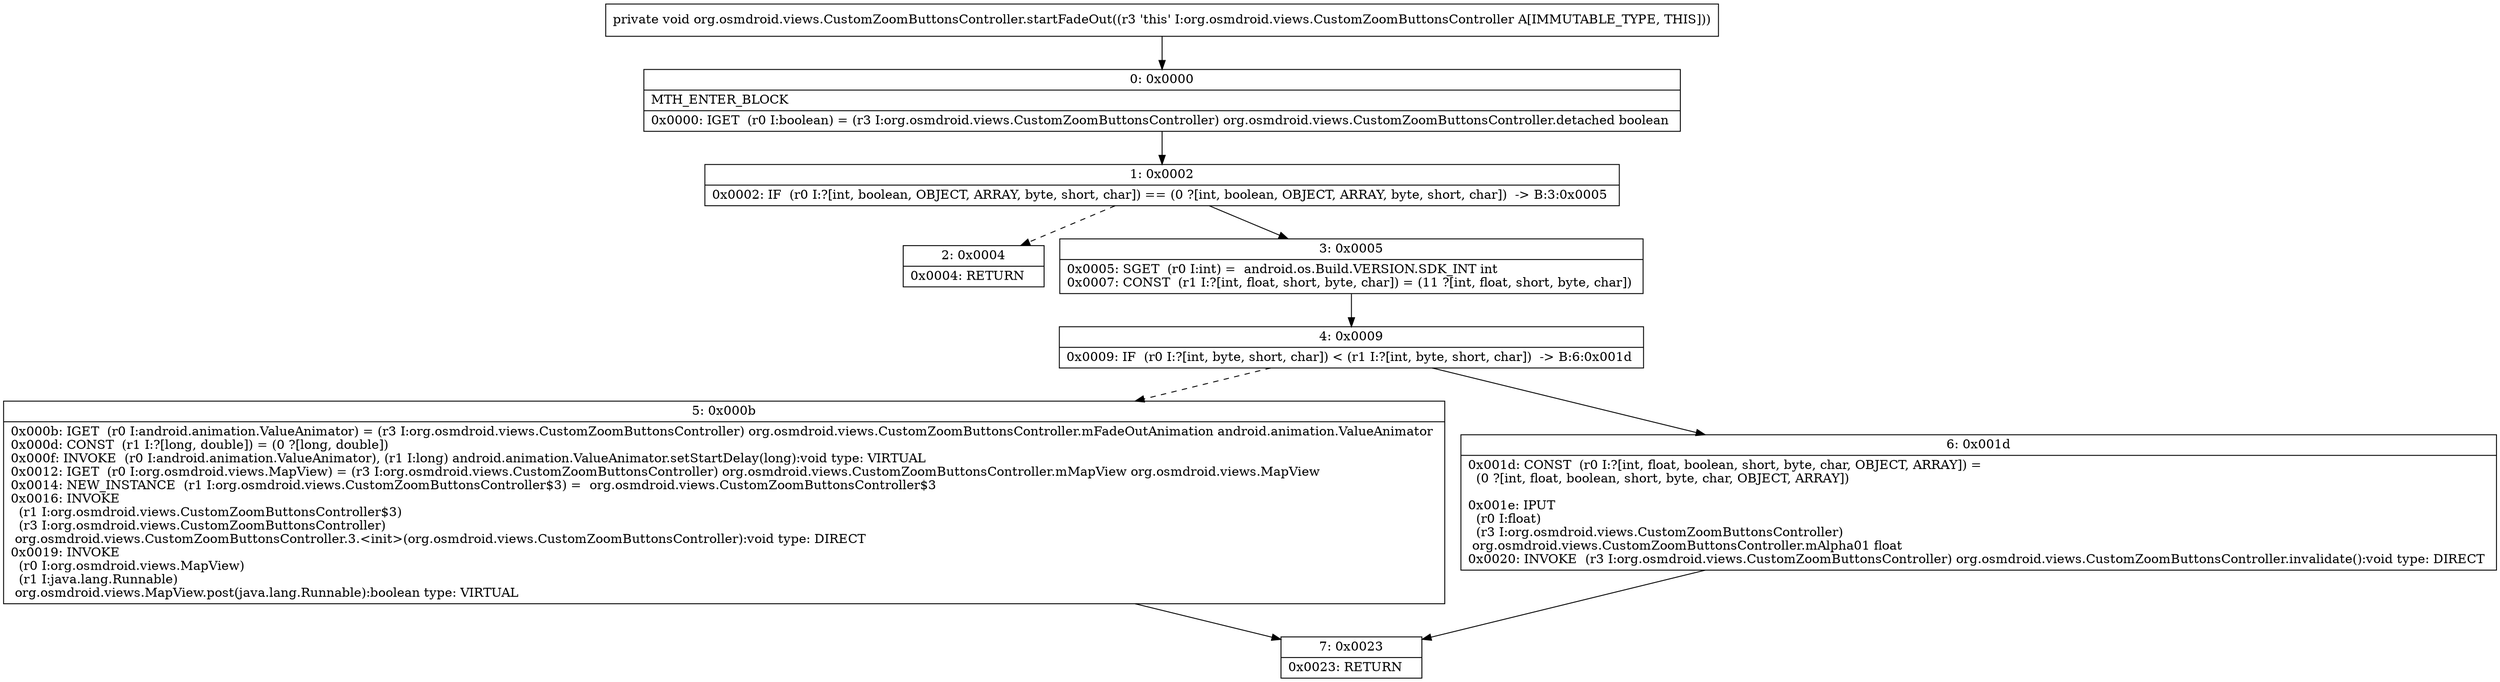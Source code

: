digraph "CFG fororg.osmdroid.views.CustomZoomButtonsController.startFadeOut()V" {
Node_0 [shape=record,label="{0\:\ 0x0000|MTH_ENTER_BLOCK\l|0x0000: IGET  (r0 I:boolean) = (r3 I:org.osmdroid.views.CustomZoomButtonsController) org.osmdroid.views.CustomZoomButtonsController.detached boolean \l}"];
Node_1 [shape=record,label="{1\:\ 0x0002|0x0002: IF  (r0 I:?[int, boolean, OBJECT, ARRAY, byte, short, char]) == (0 ?[int, boolean, OBJECT, ARRAY, byte, short, char])  \-\> B:3:0x0005 \l}"];
Node_2 [shape=record,label="{2\:\ 0x0004|0x0004: RETURN   \l}"];
Node_3 [shape=record,label="{3\:\ 0x0005|0x0005: SGET  (r0 I:int) =  android.os.Build.VERSION.SDK_INT int \l0x0007: CONST  (r1 I:?[int, float, short, byte, char]) = (11 ?[int, float, short, byte, char]) \l}"];
Node_4 [shape=record,label="{4\:\ 0x0009|0x0009: IF  (r0 I:?[int, byte, short, char]) \< (r1 I:?[int, byte, short, char])  \-\> B:6:0x001d \l}"];
Node_5 [shape=record,label="{5\:\ 0x000b|0x000b: IGET  (r0 I:android.animation.ValueAnimator) = (r3 I:org.osmdroid.views.CustomZoomButtonsController) org.osmdroid.views.CustomZoomButtonsController.mFadeOutAnimation android.animation.ValueAnimator \l0x000d: CONST  (r1 I:?[long, double]) = (0 ?[long, double]) \l0x000f: INVOKE  (r0 I:android.animation.ValueAnimator), (r1 I:long) android.animation.ValueAnimator.setStartDelay(long):void type: VIRTUAL \l0x0012: IGET  (r0 I:org.osmdroid.views.MapView) = (r3 I:org.osmdroid.views.CustomZoomButtonsController) org.osmdroid.views.CustomZoomButtonsController.mMapView org.osmdroid.views.MapView \l0x0014: NEW_INSTANCE  (r1 I:org.osmdroid.views.CustomZoomButtonsController$3) =  org.osmdroid.views.CustomZoomButtonsController$3 \l0x0016: INVOKE  \l  (r1 I:org.osmdroid.views.CustomZoomButtonsController$3)\l  (r3 I:org.osmdroid.views.CustomZoomButtonsController)\l org.osmdroid.views.CustomZoomButtonsController.3.\<init\>(org.osmdroid.views.CustomZoomButtonsController):void type: DIRECT \l0x0019: INVOKE  \l  (r0 I:org.osmdroid.views.MapView)\l  (r1 I:java.lang.Runnable)\l org.osmdroid.views.MapView.post(java.lang.Runnable):boolean type: VIRTUAL \l}"];
Node_6 [shape=record,label="{6\:\ 0x001d|0x001d: CONST  (r0 I:?[int, float, boolean, short, byte, char, OBJECT, ARRAY]) = \l  (0 ?[int, float, boolean, short, byte, char, OBJECT, ARRAY])\l \l0x001e: IPUT  \l  (r0 I:float)\l  (r3 I:org.osmdroid.views.CustomZoomButtonsController)\l org.osmdroid.views.CustomZoomButtonsController.mAlpha01 float \l0x0020: INVOKE  (r3 I:org.osmdroid.views.CustomZoomButtonsController) org.osmdroid.views.CustomZoomButtonsController.invalidate():void type: DIRECT \l}"];
Node_7 [shape=record,label="{7\:\ 0x0023|0x0023: RETURN   \l}"];
MethodNode[shape=record,label="{private void org.osmdroid.views.CustomZoomButtonsController.startFadeOut((r3 'this' I:org.osmdroid.views.CustomZoomButtonsController A[IMMUTABLE_TYPE, THIS])) }"];
MethodNode -> Node_0;
Node_0 -> Node_1;
Node_1 -> Node_2[style=dashed];
Node_1 -> Node_3;
Node_3 -> Node_4;
Node_4 -> Node_5[style=dashed];
Node_4 -> Node_6;
Node_5 -> Node_7;
Node_6 -> Node_7;
}

